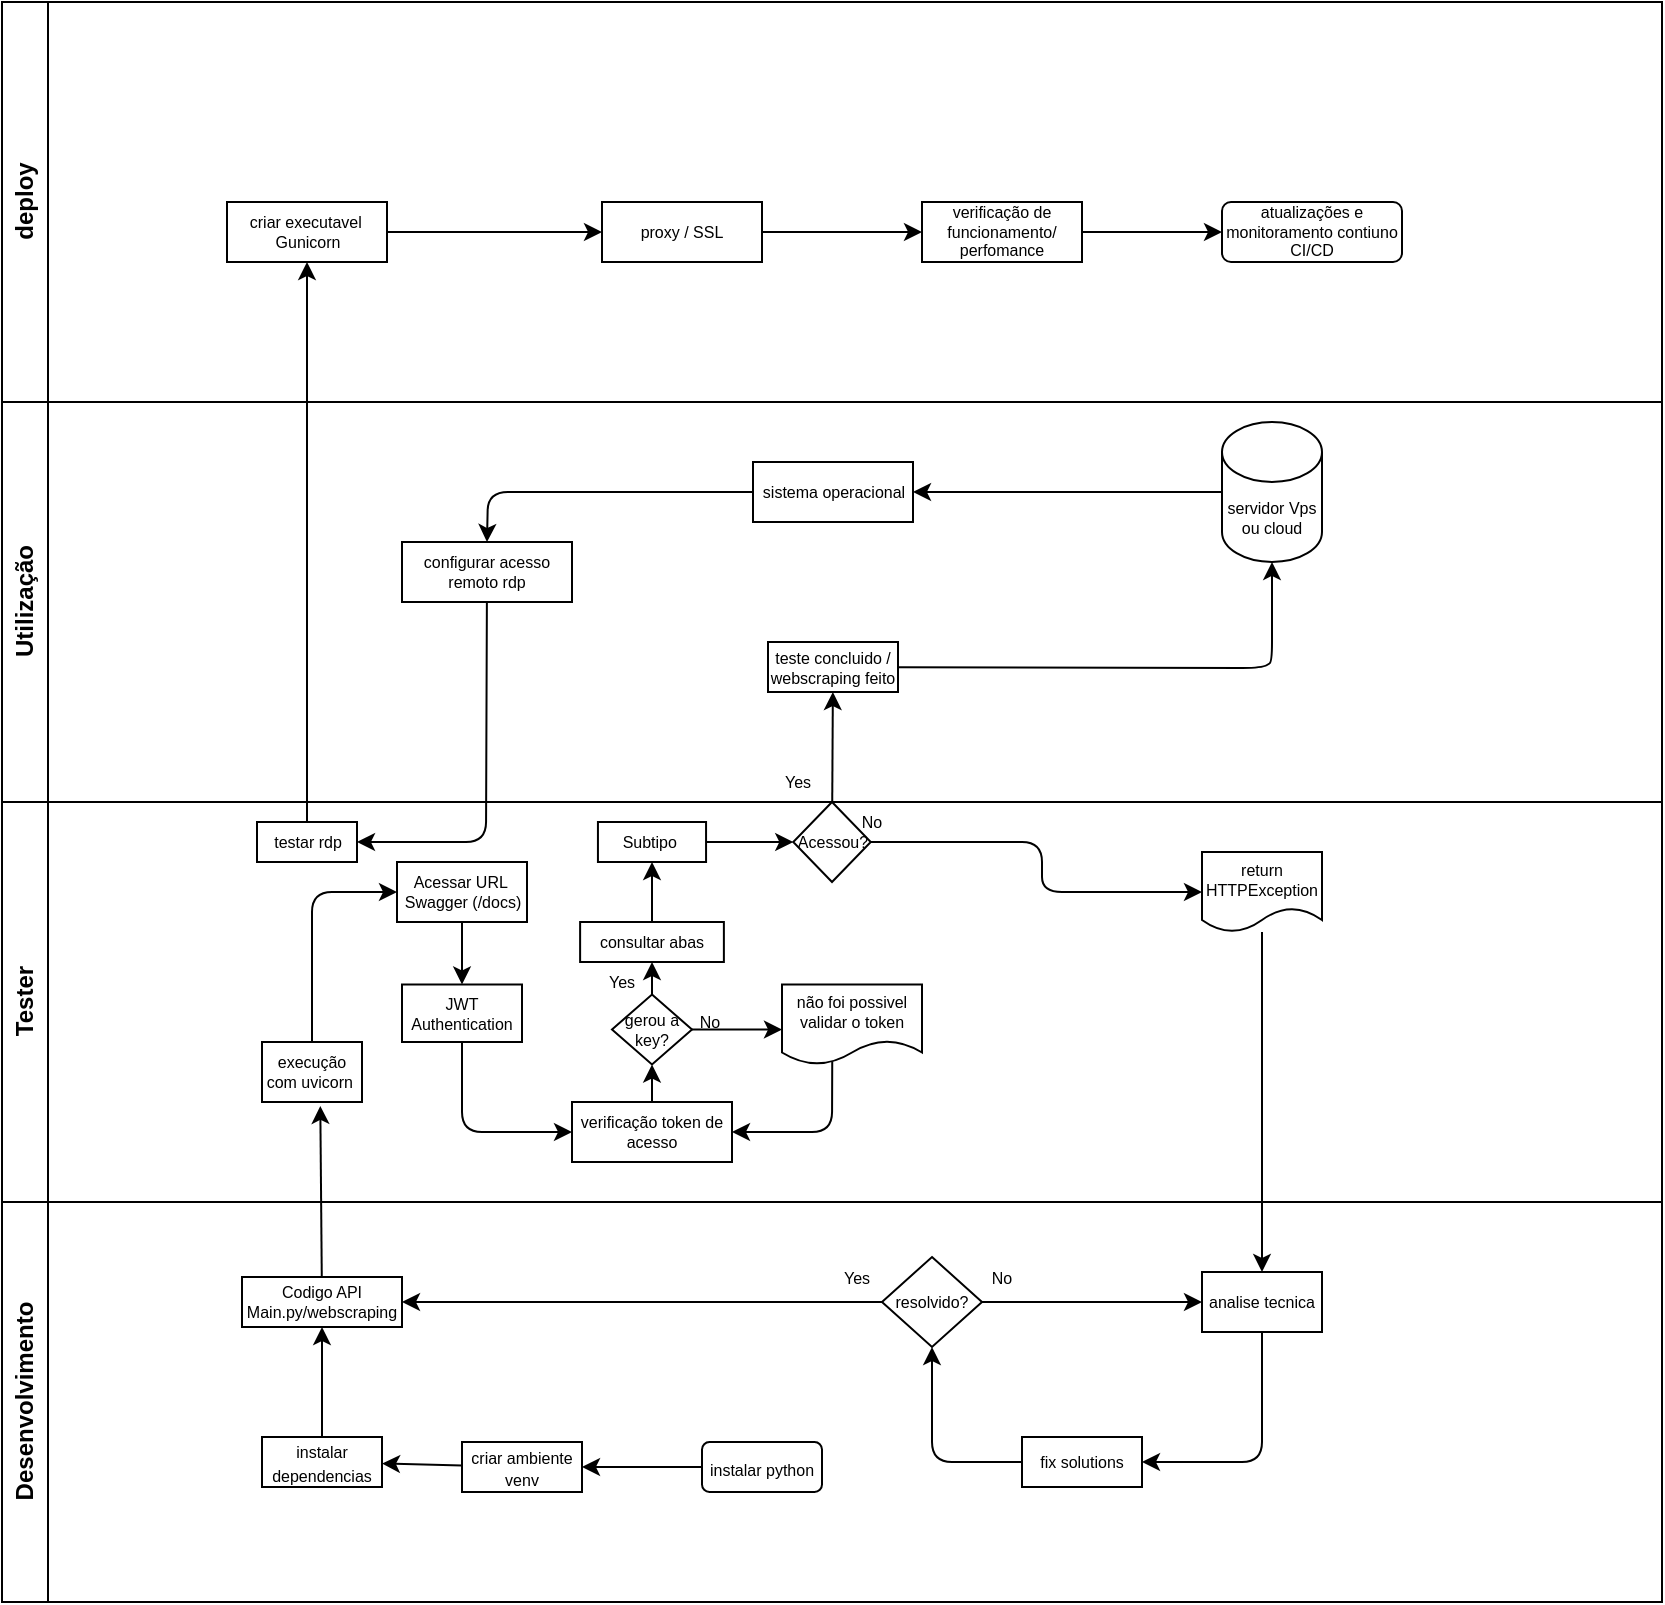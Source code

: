 <mxfile>
    <diagram id="wSogLxGicr-jnr2SO1Pm" name="Page-1">
        <mxGraphModel dx="858" dy="551" grid="1" gridSize="10" guides="1" tooltips="1" connect="1" arrows="1" fold="1" page="1" pageScale="1" pageWidth="850" pageHeight="1100" math="0" shadow="0">
            <root>
                <mxCell id="0"/>
                <mxCell id="1" parent="0"/>
                <mxCell id="MgcQU97DcY2z2HGU5PUg-3" value="deploy" style="swimlane;horizontal=0;whiteSpace=wrap;html=1;movable=0;resizable=0;rotatable=0;deletable=0;editable=0;connectable=0;" parent="1" vertex="1">
                    <mxGeometry x="10" y="10" width="830" height="200" as="geometry"/>
                </mxCell>
                <mxCell id="37" value="" style="edgeStyle=none;html=1;fontSize=8;" edge="1" parent="MgcQU97DcY2z2HGU5PUg-3" source="33" target="35">
                    <mxGeometry relative="1" as="geometry"/>
                </mxCell>
                <mxCell id="33" value="proxy / SSL" style="whiteSpace=wrap;html=1;fontSize=8;rounded=0;" vertex="1" parent="MgcQU97DcY2z2HGU5PUg-3">
                    <mxGeometry x="300" y="100" width="80" height="30" as="geometry"/>
                </mxCell>
                <mxCell id="21" value="criar executavel&amp;nbsp;&lt;br&gt;Gunicorn" style="rounded=0;whiteSpace=wrap;html=1;fontSize=8;" vertex="1" parent="MgcQU97DcY2z2HGU5PUg-3">
                    <mxGeometry x="112.5" y="100" width="80" height="30" as="geometry"/>
                </mxCell>
                <mxCell id="34" value="" style="edgeStyle=none;html=1;fontSize=8;" edge="1" parent="MgcQU97DcY2z2HGU5PUg-3" source="21" target="33">
                    <mxGeometry relative="1" as="geometry"/>
                </mxCell>
                <mxCell id="39" value="" style="edgeStyle=none;html=1;fontSize=8;" edge="1" parent="MgcQU97DcY2z2HGU5PUg-3" source="35" target="38">
                    <mxGeometry relative="1" as="geometry"/>
                </mxCell>
                <mxCell id="35" value="verificação de funcionamento/&lt;br&gt;perfomance" style="whiteSpace=wrap;html=1;fontSize=8;rounded=0;" vertex="1" parent="MgcQU97DcY2z2HGU5PUg-3">
                    <mxGeometry x="460" y="100" width="80" height="30" as="geometry"/>
                </mxCell>
                <mxCell id="38" value="atualizações e monitoramento contiuno&lt;br&gt;CI/CD" style="rounded=1;whiteSpace=wrap;html=1;fontSize=8;" vertex="1" parent="MgcQU97DcY2z2HGU5PUg-3">
                    <mxGeometry x="610" y="100" width="90" height="30" as="geometry"/>
                </mxCell>
                <mxCell id="MgcQU97DcY2z2HGU5PUg-4" value="Utilização" style="swimlane;horizontal=0;whiteSpace=wrap;html=1;movable=0;resizable=0;rotatable=0;deletable=0;editable=0;connectable=0;" parent="1" vertex="1">
                    <mxGeometry x="10" y="210" width="830" height="200" as="geometry"/>
                </mxCell>
                <mxCell id="27" value="" style="edgeStyle=none;html=1;fontSize=8;" edge="1" parent="MgcQU97DcY2z2HGU5PUg-4" source="22" target="26">
                    <mxGeometry relative="1" as="geometry"/>
                </mxCell>
                <mxCell id="22" value="servidor Vps ou cloud" style="shape=cylinder3;whiteSpace=wrap;html=1;boundedLbl=1;backgroundOutline=1;size=15;fontSize=8;" vertex="1" parent="MgcQU97DcY2z2HGU5PUg-4">
                    <mxGeometry x="610" y="10" width="50" height="70" as="geometry"/>
                </mxCell>
                <mxCell id="86" style="edgeStyle=none;html=1;entryX=0.5;entryY=0;entryDx=0;entryDy=0;fontSize=8;" edge="1" parent="MgcQU97DcY2z2HGU5PUg-4" source="26" target="28">
                    <mxGeometry relative="1" as="geometry">
                        <Array as="points">
                            <mxPoint x="243" y="45"/>
                        </Array>
                    </mxGeometry>
                </mxCell>
                <mxCell id="26" value="sistema operacional" style="rounded=0;whiteSpace=wrap;html=1;fontSize=8;" vertex="1" parent="MgcQU97DcY2z2HGU5PUg-4">
                    <mxGeometry x="375.5" y="30" width="80" height="30" as="geometry"/>
                </mxCell>
                <mxCell id="28" value="configurar acesso remoto rdp" style="rounded=0;whiteSpace=wrap;html=1;fontSize=8;" vertex="1" parent="MgcQU97DcY2z2HGU5PUg-4">
                    <mxGeometry x="200" y="70" width="85" height="30" as="geometry"/>
                </mxCell>
                <mxCell id="85" style="edgeStyle=none;html=1;entryX=0.5;entryY=1;entryDx=0;entryDy=0;entryPerimeter=0;fontSize=8;" edge="1" parent="MgcQU97DcY2z2HGU5PUg-4" source="MgcQU97DcY2z2HGU5PUg-83" target="22">
                    <mxGeometry relative="1" as="geometry">
                        <Array as="points">
                            <mxPoint x="630" y="133"/>
                            <mxPoint x="635" y="130"/>
                        </Array>
                    </mxGeometry>
                </mxCell>
                <mxCell id="MgcQU97DcY2z2HGU5PUg-83" value="teste concluido / webscraping feito" style="whiteSpace=wrap;html=1;fontSize=8;rounded=0;" parent="MgcQU97DcY2z2HGU5PUg-4" vertex="1">
                    <mxGeometry x="383" y="120" width="65" height="25" as="geometry"/>
                </mxCell>
                <UserObject label="Yes" placeholders="1" name="Variable" id="MgcQU97DcY2z2HGU5PUg-114">
                    <mxCell style="text;html=1;strokeColor=none;fillColor=none;align=center;verticalAlign=middle;whiteSpace=wrap;overflow=hidden;fontSize=8;" parent="MgcQU97DcY2z2HGU5PUg-4" vertex="1">
                        <mxGeometry x="383" y="180" width="30" height="20" as="geometry"/>
                    </mxCell>
                </UserObject>
                <mxCell id="MgcQU97DcY2z2HGU5PUg-5" value="Tester" style="swimlane;horizontal=0;whiteSpace=wrap;html=1;movable=0;resizable=0;rotatable=0;deletable=0;editable=0;connectable=0;" parent="1" vertex="1">
                    <mxGeometry x="10" y="410" width="830" height="200" as="geometry"/>
                </mxCell>
                <mxCell id="MgcQU97DcY2z2HGU5PUg-129" value="" style="edgeStyle=none;html=1;fontSize=10;" parent="MgcQU97DcY2z2HGU5PUg-5" source="MgcQU97DcY2z2HGU5PUg-50" target="MgcQU97DcY2z2HGU5PUg-128" edge="1">
                    <mxGeometry relative="1" as="geometry"/>
                </mxCell>
                <mxCell id="MgcQU97DcY2z2HGU5PUg-50" value="consultar abas" style="rounded=0;whiteSpace=wrap;html=1;fontSize=8;" parent="MgcQU97DcY2z2HGU5PUg-5" vertex="1">
                    <mxGeometry x="289.06" y="60" width="71.88" height="20" as="geometry"/>
                </mxCell>
                <mxCell id="77" style="edgeStyle=none;html=1;entryX=0;entryY=0.5;entryDx=0;entryDy=0;fontSize=8;" edge="1" parent="MgcQU97DcY2z2HGU5PUg-5" source="MgcQU97DcY2z2HGU5PUg-51" target="MgcQU97DcY2z2HGU5PUg-107">
                    <mxGeometry relative="1" as="geometry">
                        <Array as="points">
                            <mxPoint x="520" y="20"/>
                            <mxPoint x="520" y="45"/>
                        </Array>
                    </mxGeometry>
                </mxCell>
                <mxCell id="MgcQU97DcY2z2HGU5PUg-51" value="Acessou?" style="rhombus;whiteSpace=wrap;html=1;fontSize=8;rounded=0;" parent="MgcQU97DcY2z2HGU5PUg-5" vertex="1">
                    <mxGeometry x="395.63" width="38.75" height="40" as="geometry"/>
                </mxCell>
                <mxCell id="MgcQU97DcY2z2HGU5PUg-118" style="edgeStyle=none;html=1;exitX=0.5;exitY=0;exitDx=0;exitDy=0;entryX=0.5;entryY=1;entryDx=0;entryDy=0;fontSize=8;" parent="MgcQU97DcY2z2HGU5PUg-5" source="MgcQU97DcY2z2HGU5PUg-79" target="MgcQU97DcY2z2HGU5PUg-109" edge="1">
                    <mxGeometry relative="1" as="geometry"/>
                </mxCell>
                <mxCell id="MgcQU97DcY2z2HGU5PUg-79" value="verificação token de acesso" style="rounded=0;whiteSpace=wrap;html=1;fontSize=8;" parent="MgcQU97DcY2z2HGU5PUg-5" vertex="1">
                    <mxGeometry x="285" y="150" width="80" height="30" as="geometry"/>
                </mxCell>
                <mxCell id="MgcQU97DcY2z2HGU5PUg-107" value="return HTTPException" style="shape=document;whiteSpace=wrap;html=1;boundedLbl=1;fontSize=8;" parent="MgcQU97DcY2z2HGU5PUg-5" vertex="1">
                    <mxGeometry x="600" y="25" width="60" height="40" as="geometry"/>
                </mxCell>
                <mxCell id="MgcQU97DcY2z2HGU5PUg-117" style="edgeStyle=none;html=1;exitX=0.5;exitY=0;exitDx=0;exitDy=0;fontSize=8;" parent="MgcQU97DcY2z2HGU5PUg-5" source="MgcQU97DcY2z2HGU5PUg-109" target="MgcQU97DcY2z2HGU5PUg-50" edge="1">
                    <mxGeometry relative="1" as="geometry"/>
                </mxCell>
                <mxCell id="MgcQU97DcY2z2HGU5PUg-121" value="" style="edgeStyle=none;html=1;fontSize=8;entryX=0;entryY=0.563;entryDx=0;entryDy=0;entryPerimeter=0;" parent="MgcQU97DcY2z2HGU5PUg-5" source="MgcQU97DcY2z2HGU5PUg-109" target="20" edge="1">
                    <mxGeometry relative="1" as="geometry">
                        <mxPoint x="387" y="113.75" as="targetPoint"/>
                    </mxGeometry>
                </mxCell>
                <mxCell id="MgcQU97DcY2z2HGU5PUg-109" value="gerou a key?" style="rhombus;whiteSpace=wrap;html=1;fontSize=8;" parent="MgcQU97DcY2z2HGU5PUg-5" vertex="1">
                    <mxGeometry x="305" y="96.25" width="40" height="35" as="geometry"/>
                </mxCell>
                <mxCell id="MgcQU97DcY2z2HGU5PUg-122" style="edgeStyle=none;html=1;exitX=0.5;exitY=1;exitDx=0;exitDy=0;fontSize=8;entryX=1;entryY=0.5;entryDx=0;entryDy=0;" parent="MgcQU97DcY2z2HGU5PUg-5" target="MgcQU97DcY2z2HGU5PUg-79" edge="1">
                    <mxGeometry relative="1" as="geometry">
                        <mxPoint x="370" y="170" as="targetPoint"/>
                        <Array as="points">
                            <mxPoint x="415" y="165"/>
                        </Array>
                        <mxPoint x="415.125" y="127.5" as="sourcePoint"/>
                    </mxGeometry>
                </mxCell>
                <UserObject label="Yes" placeholders="1" name="Variable" id="MgcQU97DcY2z2HGU5PUg-123">
                    <mxCell style="text;html=1;strokeColor=none;fillColor=none;align=center;verticalAlign=middle;whiteSpace=wrap;overflow=hidden;fontSize=8;" parent="MgcQU97DcY2z2HGU5PUg-5" vertex="1">
                        <mxGeometry x="300" y="80" width="20" height="20" as="geometry"/>
                    </mxCell>
                </UserObject>
                <UserObject label="No" placeholders="1" name="Variable" id="MgcQU97DcY2z2HGU5PUg-125">
                    <mxCell style="text;html=1;strokeColor=none;fillColor=none;align=center;verticalAlign=middle;whiteSpace=wrap;overflow=hidden;fontSize=8;" parent="MgcQU97DcY2z2HGU5PUg-5" vertex="1">
                        <mxGeometry x="343.75" y="100" width="20" height="20" as="geometry"/>
                    </mxCell>
                </UserObject>
                <mxCell id="65" style="edgeStyle=none;html=1;entryX=0;entryY=0.5;entryDx=0;entryDy=0;fontSize=8;" edge="1" parent="MgcQU97DcY2z2HGU5PUg-5" source="MgcQU97DcY2z2HGU5PUg-128" target="MgcQU97DcY2z2HGU5PUg-51">
                    <mxGeometry relative="1" as="geometry"/>
                </mxCell>
                <mxCell id="MgcQU97DcY2z2HGU5PUg-128" value="Subtipo&amp;nbsp;" style="whiteSpace=wrap;html=1;fontSize=8;rounded=0;" parent="MgcQU97DcY2z2HGU5PUg-5" vertex="1">
                    <mxGeometry x="297.97" y="10" width="54.06" height="20" as="geometry"/>
                </mxCell>
                <mxCell id="69" style="edgeStyle=none;html=1;entryX=0;entryY=0.5;entryDx=0;entryDy=0;fontSize=8;" edge="1" parent="MgcQU97DcY2z2HGU5PUg-5" source="7" target="MgcQU97DcY2z2HGU5PUg-79">
                    <mxGeometry relative="1" as="geometry">
                        <Array as="points">
                            <mxPoint x="230" y="165"/>
                        </Array>
                    </mxGeometry>
                </mxCell>
                <mxCell id="7" value="JWT Authentication" style="rounded=0;whiteSpace=wrap;html=1;fontSize=8;" vertex="1" parent="MgcQU97DcY2z2HGU5PUg-5">
                    <mxGeometry x="200" y="91.25" width="60" height="28.75" as="geometry"/>
                </mxCell>
                <mxCell id="14" value="" style="edgeStyle=none;html=1;fontSize=8;" edge="1" parent="MgcQU97DcY2z2HGU5PUg-5" source="MgcQU97DcY2z2HGU5PUg-63" target="7">
                    <mxGeometry relative="1" as="geometry"/>
                </mxCell>
                <mxCell id="MgcQU97DcY2z2HGU5PUg-63" value="Acessar URL&amp;nbsp; Swagger (/docs)" style="rounded=0;whiteSpace=wrap;html=1;fontSize=8;" parent="MgcQU97DcY2z2HGU5PUg-5" vertex="1">
                    <mxGeometry x="197.5" y="30" width="65" height="30" as="geometry"/>
                </mxCell>
                <mxCell id="13" value="" style="edgeStyle=none;html=1;fontSize=8;" edge="1" parent="MgcQU97DcY2z2HGU5PUg-5" source="9" target="MgcQU97DcY2z2HGU5PUg-63">
                    <mxGeometry relative="1" as="geometry">
                        <Array as="points">
                            <mxPoint x="155" y="45"/>
                        </Array>
                    </mxGeometry>
                </mxCell>
                <mxCell id="9" value="execução com uvicorn&amp;nbsp;" style="rounded=0;whiteSpace=wrap;html=1;fontSize=8;" vertex="1" parent="MgcQU97DcY2z2HGU5PUg-5">
                    <mxGeometry x="130" y="120" width="50" height="30" as="geometry"/>
                </mxCell>
                <mxCell id="20" value="não foi possivel&lt;br&gt;validar o token" style="shape=document;whiteSpace=wrap;html=1;boundedLbl=1;fontSize=8;" vertex="1" parent="MgcQU97DcY2z2HGU5PUg-5">
                    <mxGeometry x="390" y="91.25" width="70" height="40" as="geometry"/>
                </mxCell>
                <mxCell id="30" value="testar rdp" style="rounded=0;whiteSpace=wrap;html=1;fontSize=8;" vertex="1" parent="MgcQU97DcY2z2HGU5PUg-5">
                    <mxGeometry x="127.5" y="10" width="50" height="20" as="geometry"/>
                </mxCell>
                <UserObject label="No" placeholders="1" name="Variable" id="MgcQU97DcY2z2HGU5PUg-116">
                    <mxCell style="text;html=1;strokeColor=none;fillColor=none;align=center;verticalAlign=middle;whiteSpace=wrap;overflow=hidden;fontSize=8;" parent="MgcQU97DcY2z2HGU5PUg-5" vertex="1">
                        <mxGeometry x="420" width="30" height="20" as="geometry"/>
                    </mxCell>
                </UserObject>
                <mxCell id="MgcQU97DcY2z2HGU5PUg-6" value="Desenvolvimento" style="swimlane;horizontal=0;whiteSpace=wrap;html=1;startSize=23;movable=0;resizable=0;rotatable=0;deletable=0;editable=0;connectable=0;" parent="1" vertex="1">
                    <mxGeometry x="10" y="610" width="830" height="200" as="geometry"/>
                </mxCell>
                <mxCell id="MgcQU97DcY2z2HGU5PUg-60" value="Codigo API&lt;br&gt;Main.py/webscraping" style="rounded=0;whiteSpace=wrap;html=1;fontSize=8;" parent="MgcQU97DcY2z2HGU5PUg-6" vertex="1">
                    <mxGeometry x="120" y="37.5" width="80" height="25" as="geometry"/>
                </mxCell>
                <mxCell id="60" style="edgeStyle=none;html=1;entryX=1;entryY=0.5;entryDx=0;entryDy=0;fontSize=8;" edge="1" parent="MgcQU97DcY2z2HGU5PUg-6" source="MgcQU97DcY2z2HGU5PUg-85" target="MgcQU97DcY2z2HGU5PUg-97">
                    <mxGeometry relative="1" as="geometry">
                        <Array as="points">
                            <mxPoint x="630" y="130"/>
                        </Array>
                    </mxGeometry>
                </mxCell>
                <mxCell id="MgcQU97DcY2z2HGU5PUg-85" value="analise tecnica" style="whiteSpace=wrap;html=1;fontSize=8;rounded=0;" parent="MgcQU97DcY2z2HGU5PUg-6" vertex="1">
                    <mxGeometry x="600" y="35" width="60" height="30" as="geometry"/>
                </mxCell>
                <mxCell id="45" style="edgeStyle=none;html=1;entryX=0;entryY=0.5;entryDx=0;entryDy=0;fontSize=8;" edge="1" parent="MgcQU97DcY2z2HGU5PUg-6" source="MgcQU97DcY2z2HGU5PUg-88" target="MgcQU97DcY2z2HGU5PUg-85">
                    <mxGeometry relative="1" as="geometry"/>
                </mxCell>
                <mxCell id="55" style="edgeStyle=none;html=1;entryX=1;entryY=0.5;entryDx=0;entryDy=0;fontSize=8;" edge="1" parent="MgcQU97DcY2z2HGU5PUg-6" source="MgcQU97DcY2z2HGU5PUg-88" target="MgcQU97DcY2z2HGU5PUg-60">
                    <mxGeometry relative="1" as="geometry">
                        <Array as="points">
                            <mxPoint x="260" y="50"/>
                        </Array>
                    </mxGeometry>
                </mxCell>
                <mxCell id="MgcQU97DcY2z2HGU5PUg-88" value="resolvido?" style="rhombus;whiteSpace=wrap;html=1;fontSize=8;" parent="MgcQU97DcY2z2HGU5PUg-6" vertex="1">
                    <mxGeometry x="440" y="27.5" width="50" height="45" as="geometry"/>
                </mxCell>
                <mxCell id="61" style="edgeStyle=none;html=1;entryX=0.5;entryY=1;entryDx=0;entryDy=0;fontSize=8;" edge="1" parent="MgcQU97DcY2z2HGU5PUg-6" source="MgcQU97DcY2z2HGU5PUg-97" target="MgcQU97DcY2z2HGU5PUg-88">
                    <mxGeometry relative="1" as="geometry">
                        <Array as="points">
                            <mxPoint x="465" y="130"/>
                        </Array>
                    </mxGeometry>
                </mxCell>
                <mxCell id="MgcQU97DcY2z2HGU5PUg-97" value="fix solutions" style="whiteSpace=wrap;html=1;fontSize=8;" parent="MgcQU97DcY2z2HGU5PUg-6" vertex="1">
                    <mxGeometry x="510" y="117.5" width="60" height="25" as="geometry"/>
                </mxCell>
                <UserObject label="Yes" placeholders="1" name="Variable" id="MgcQU97DcY2z2HGU5PUg-126">
                    <mxCell style="text;html=1;strokeColor=none;fillColor=none;align=center;verticalAlign=middle;whiteSpace=wrap;overflow=hidden;fontSize=8;" parent="MgcQU97DcY2z2HGU5PUg-6" vertex="1">
                        <mxGeometry x="415" y="27.5" width="25" height="20" as="geometry"/>
                    </mxCell>
                </UserObject>
                <UserObject label="No" placeholders="1" name="Variable" id="MgcQU97DcY2z2HGU5PUg-127">
                    <mxCell style="text;html=1;strokeColor=none;fillColor=none;align=center;verticalAlign=middle;whiteSpace=wrap;overflow=hidden;fontSize=8;" parent="MgcQU97DcY2z2HGU5PUg-6" vertex="1">
                        <mxGeometry x="490" y="27.5" width="20" height="20" as="geometry"/>
                    </mxCell>
                </UserObject>
                <mxCell id="MgcQU97DcY2z2HGU5PUg-135" value="" style="edgeStyle=none;html=1;fontSize=10;" parent="MgcQU97DcY2z2HGU5PUg-6" source="MgcQU97DcY2z2HGU5PUg-133" target="MgcQU97DcY2z2HGU5PUg-60" edge="1">
                    <mxGeometry relative="1" as="geometry"/>
                </mxCell>
                <mxCell id="MgcQU97DcY2z2HGU5PUg-133" value="&lt;font style=&quot;font-size: 8px;&quot;&gt;instalar dependencias&lt;/font&gt;" style="rounded=0;whiteSpace=wrap;html=1;fontSize=10;" parent="MgcQU97DcY2z2HGU5PUg-6" vertex="1">
                    <mxGeometry x="130" y="117.5" width="60" height="25" as="geometry"/>
                </mxCell>
                <mxCell id="5" value="" style="edgeStyle=none;html=1;fontSize=9;" edge="1" parent="MgcQU97DcY2z2HGU5PUg-6" source="3" target="4">
                    <mxGeometry relative="1" as="geometry"/>
                </mxCell>
                <mxCell id="3" value="&lt;font style=&quot;font-size: 8px;&quot;&gt;instalar python&lt;/font&gt;" style="rounded=1;whiteSpace=wrap;html=1;" vertex="1" parent="MgcQU97DcY2z2HGU5PUg-6">
                    <mxGeometry x="350" y="120" width="60" height="25" as="geometry"/>
                </mxCell>
                <mxCell id="6" value="" style="edgeStyle=none;html=1;fontSize=9;" edge="1" parent="MgcQU97DcY2z2HGU5PUg-6" source="4" target="MgcQU97DcY2z2HGU5PUg-133">
                    <mxGeometry relative="1" as="geometry"/>
                </mxCell>
                <mxCell id="4" value="&lt;font style=&quot;font-size: 8px;&quot;&gt;criar ambiente venv&lt;/font&gt;" style="rounded=0;whiteSpace=wrap;html=1;fontSize=9;" vertex="1" parent="MgcQU97DcY2z2HGU5PUg-6">
                    <mxGeometry x="230" y="120" width="60" height="25" as="geometry"/>
                </mxCell>
                <mxCell id="31" value="" style="edgeStyle=none;html=1;fontSize=8;" edge="1" parent="1" source="28" target="30">
                    <mxGeometry relative="1" as="geometry">
                        <Array as="points">
                            <mxPoint x="252" y="430"/>
                        </Array>
                    </mxGeometry>
                </mxCell>
                <mxCell id="MgcQU97DcY2z2HGU5PUg-84" value="" style="edgeStyle=none;html=1;fontSize=8;" parent="1" source="MgcQU97DcY2z2HGU5PUg-51" target="MgcQU97DcY2z2HGU5PUg-83" edge="1">
                    <mxGeometry relative="1" as="geometry"/>
                </mxCell>
                <mxCell id="59" style="edgeStyle=none;html=1;entryX=0.5;entryY=0;entryDx=0;entryDy=0;fontSize=8;" edge="1" parent="1" source="MgcQU97DcY2z2HGU5PUg-107" target="MgcQU97DcY2z2HGU5PUg-85">
                    <mxGeometry relative="1" as="geometry"/>
                </mxCell>
                <mxCell id="84" style="edgeStyle=none;html=1;entryX=0.583;entryY=1.065;entryDx=0;entryDy=0;entryPerimeter=0;fontSize=8;" edge="1" parent="1" source="MgcQU97DcY2z2HGU5PUg-60" target="9">
                    <mxGeometry relative="1" as="geometry"/>
                </mxCell>
                <mxCell id="88" style="edgeStyle=none;html=1;entryX=0.5;entryY=1;entryDx=0;entryDy=0;fontSize=8;" edge="1" parent="1" source="30" target="21">
                    <mxGeometry relative="1" as="geometry"/>
                </mxCell>
            </root>
        </mxGraphModel>
    </diagram>
</mxfile>